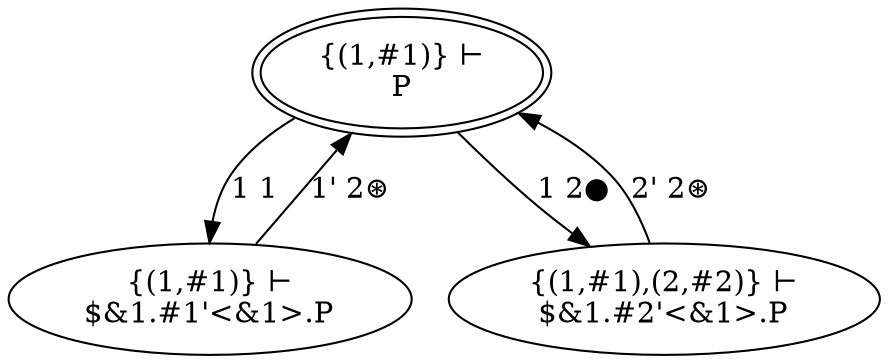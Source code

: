 digraph {
    s0 [peripheries=2,label="{(1,#1)} ⊢
P"]
    s1 [label="{(1,#1)} ⊢
$&1.#1'<&1>.P"]
    s2 [label="{(1,#1),(2,#2)} ⊢
$&1.#2'<&1>.P"]

    s0 -> s1 [label="1 1"]
    s0 -> s2 [label="1 2●"]
    s1 -> s0 [label="1' 2⊛"]
    s2 -> s0 [label="2' 2⊛"]
}
